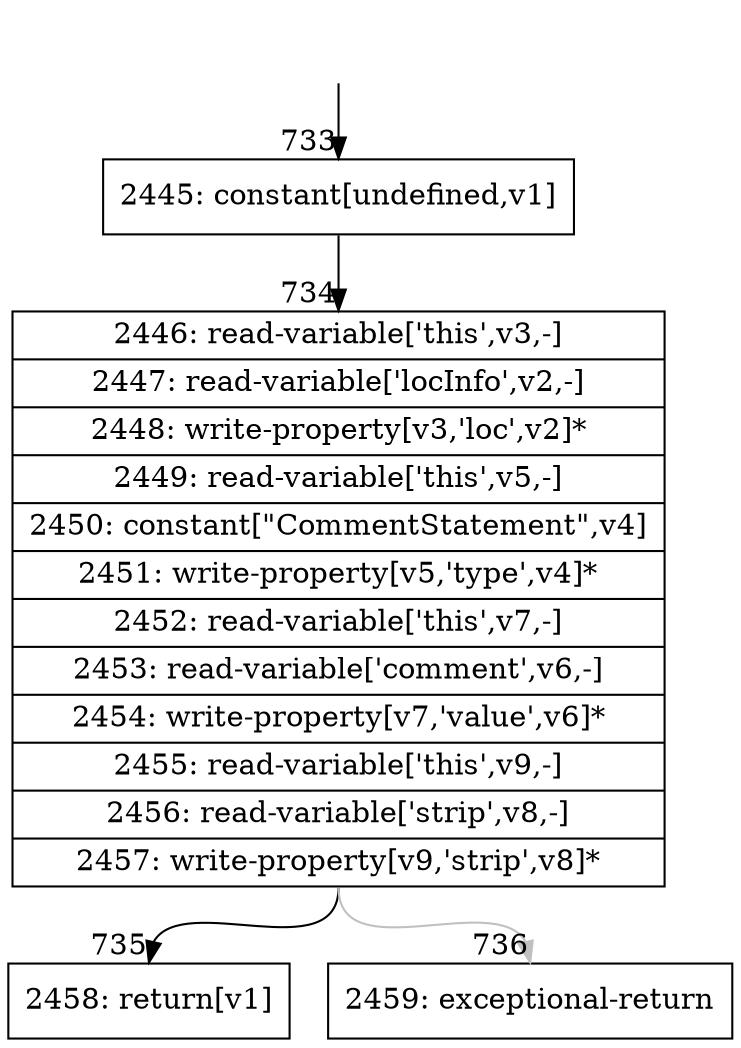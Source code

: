 digraph {
rankdir="TD"
BB_entry67[shape=none,label=""];
BB_entry67 -> BB733 [tailport=s, headport=n, headlabel="    733"]
BB733 [shape=record label="{2445: constant[undefined,v1]}" ] 
BB733 -> BB734 [tailport=s, headport=n, headlabel="      734"]
BB734 [shape=record label="{2446: read-variable['this',v3,-]|2447: read-variable['locInfo',v2,-]|2448: write-property[v3,'loc',v2]*|2449: read-variable['this',v5,-]|2450: constant[\"CommentStatement\",v4]|2451: write-property[v5,'type',v4]*|2452: read-variable['this',v7,-]|2453: read-variable['comment',v6,-]|2454: write-property[v7,'value',v6]*|2455: read-variable['this',v9,-]|2456: read-variable['strip',v8,-]|2457: write-property[v9,'strip',v8]*}" ] 
BB734 -> BB735 [tailport=s, headport=n, headlabel="      735"]
BB734 -> BB736 [tailport=s, headport=n, color=gray, headlabel="      736"]
BB735 [shape=record label="{2458: return[v1]}" ] 
BB736 [shape=record label="{2459: exceptional-return}" ] 
//#$~ 789
}
